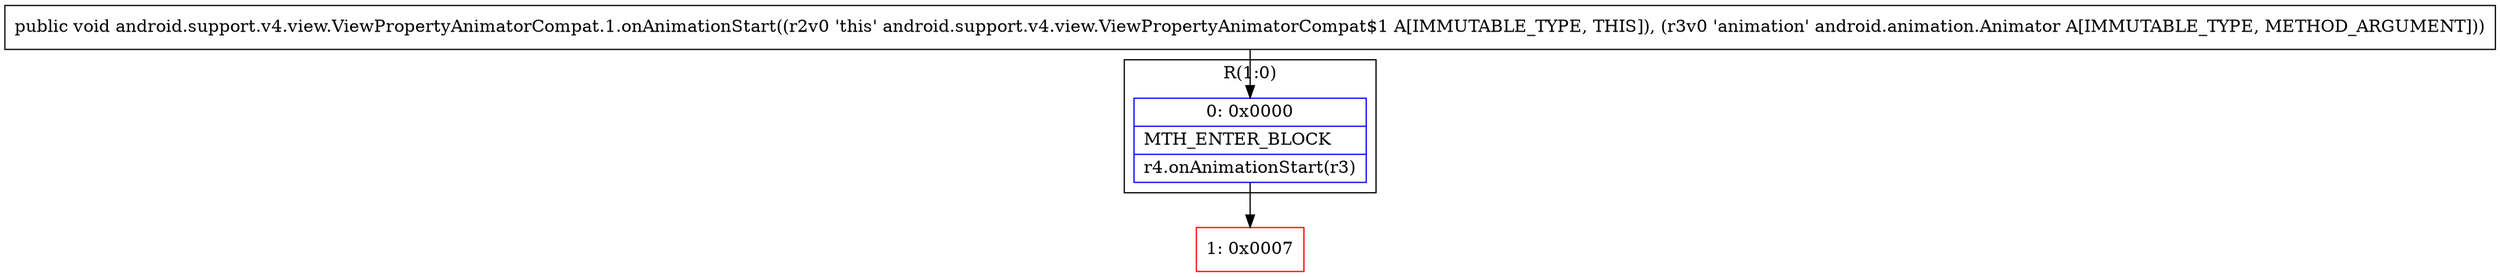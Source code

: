 digraph "CFG forandroid.support.v4.view.ViewPropertyAnimatorCompat.1.onAnimationStart(Landroid\/animation\/Animator;)V" {
subgraph cluster_Region_398729789 {
label = "R(1:0)";
node [shape=record,color=blue];
Node_0 [shape=record,label="{0\:\ 0x0000|MTH_ENTER_BLOCK\l|r4.onAnimationStart(r3)\l}"];
}
Node_1 [shape=record,color=red,label="{1\:\ 0x0007}"];
MethodNode[shape=record,label="{public void android.support.v4.view.ViewPropertyAnimatorCompat.1.onAnimationStart((r2v0 'this' android.support.v4.view.ViewPropertyAnimatorCompat$1 A[IMMUTABLE_TYPE, THIS]), (r3v0 'animation' android.animation.Animator A[IMMUTABLE_TYPE, METHOD_ARGUMENT])) }"];
MethodNode -> Node_0;
Node_0 -> Node_1;
}

